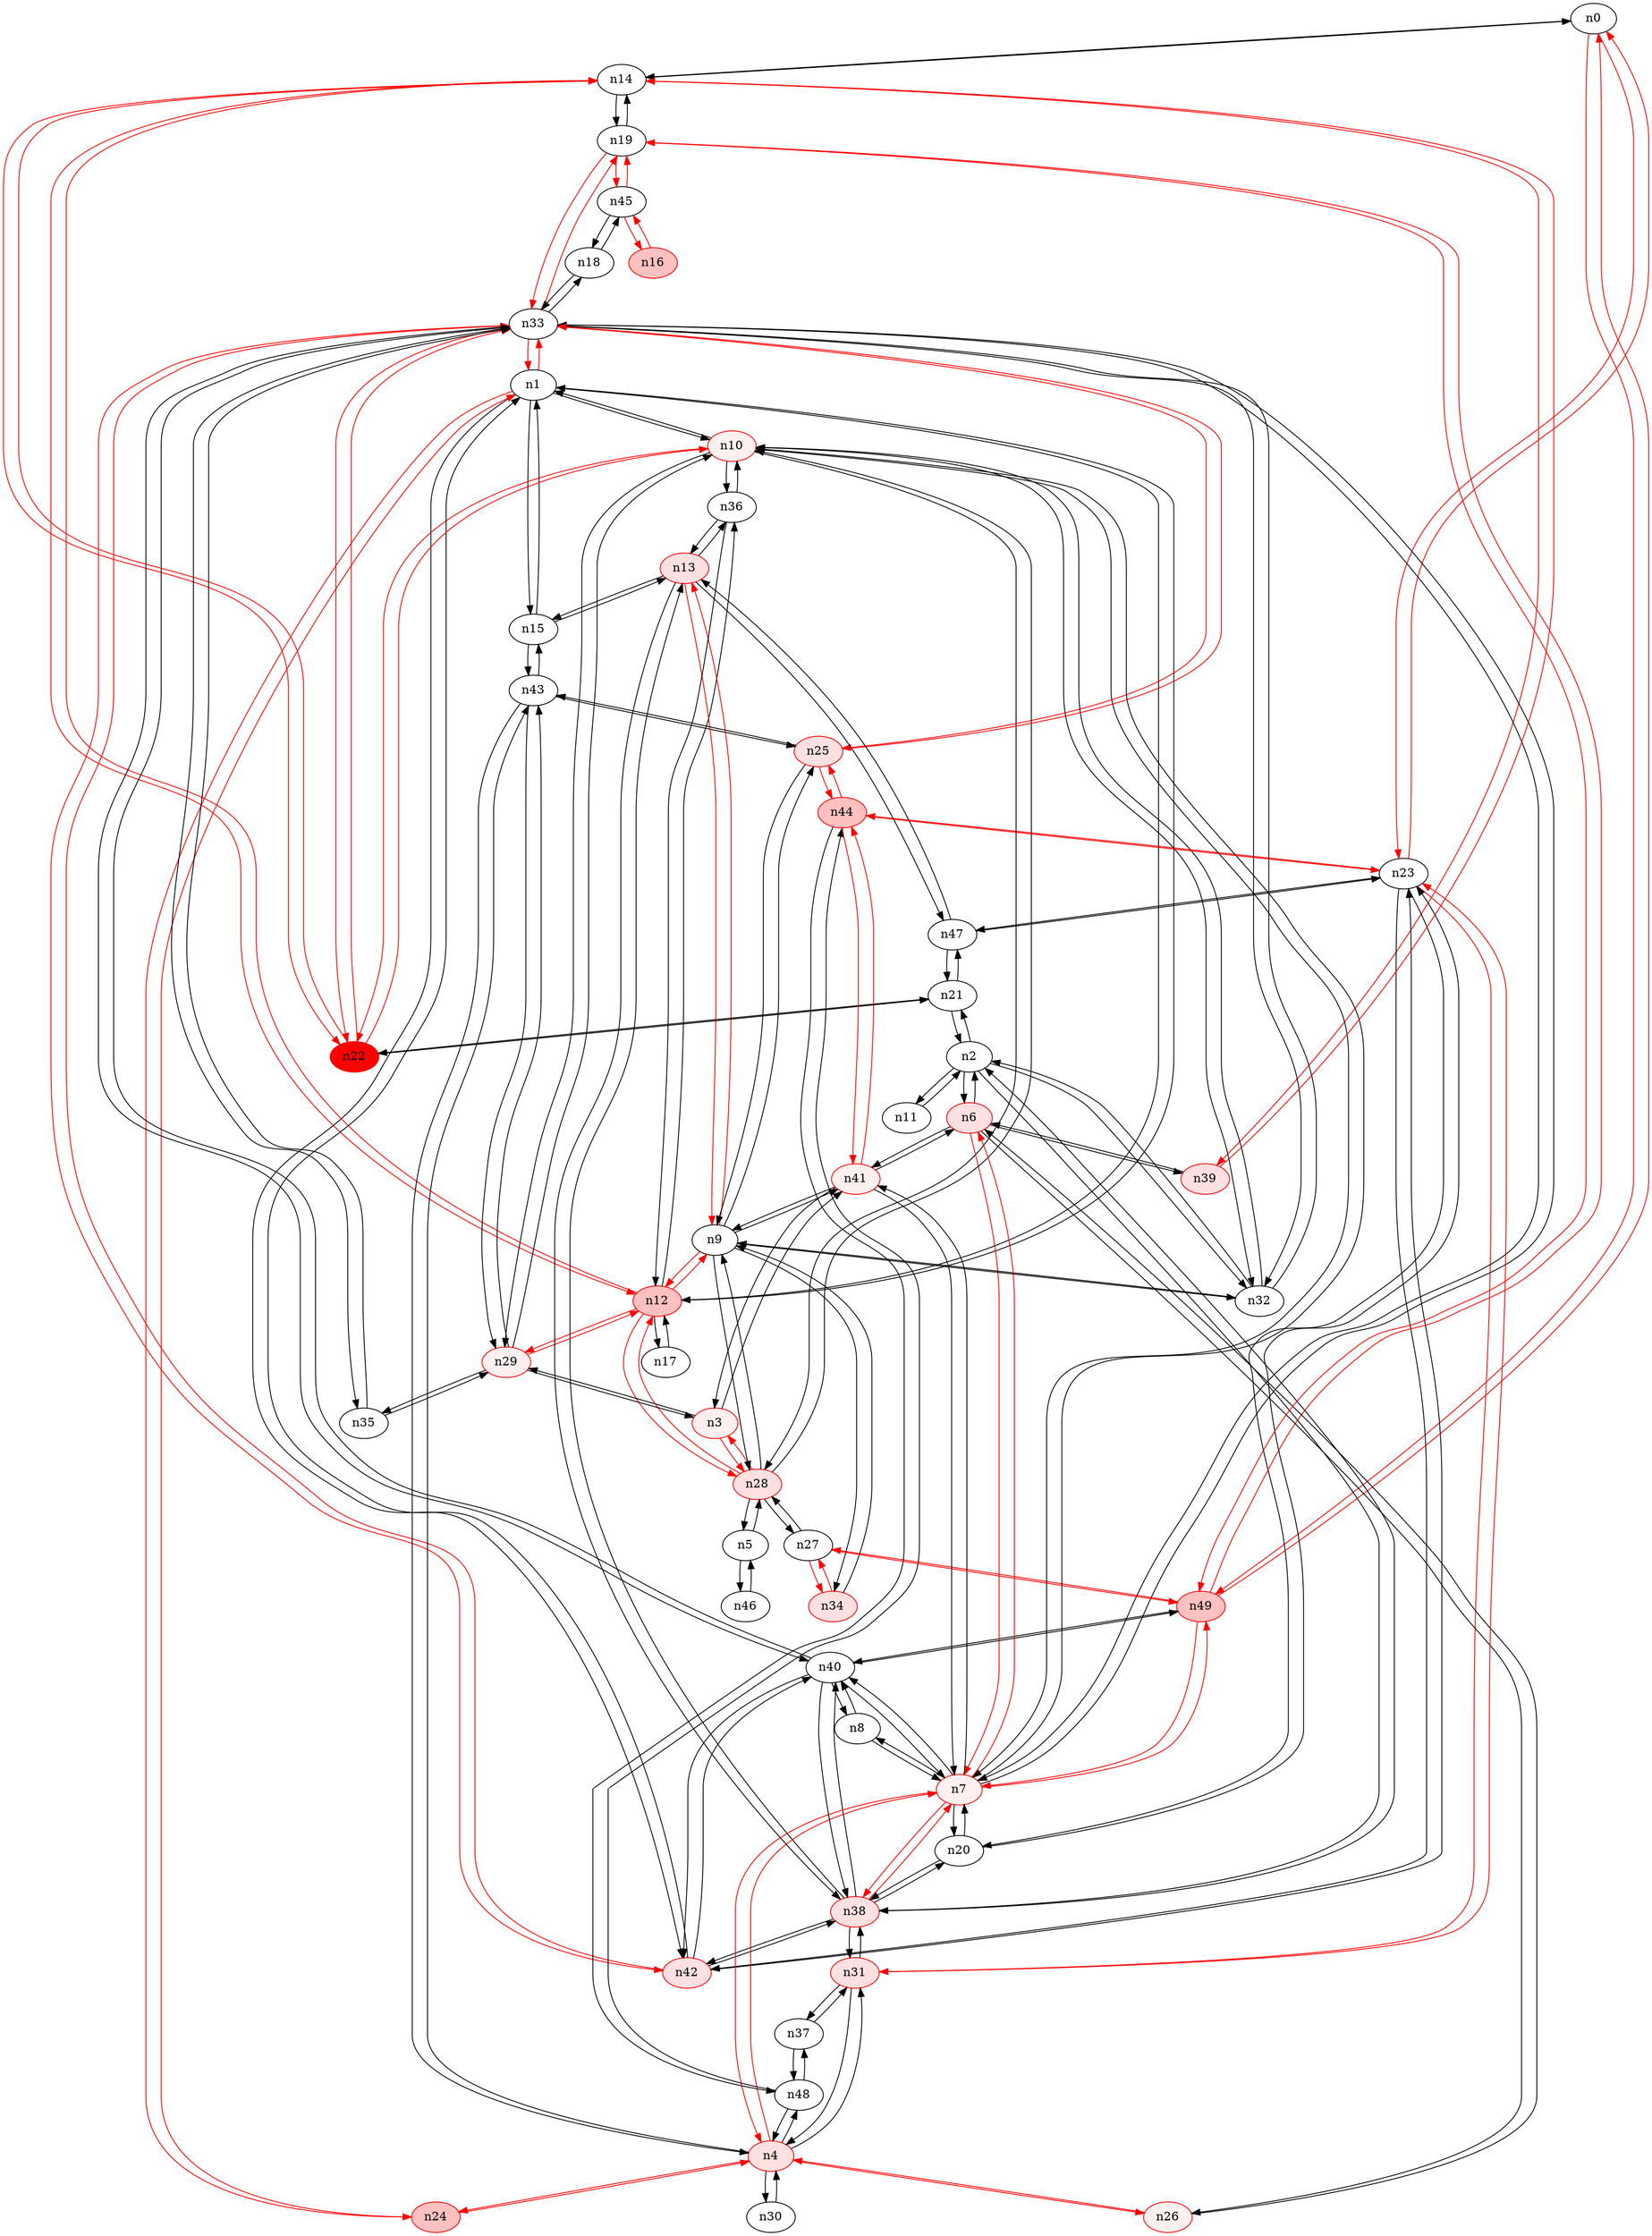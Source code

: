 strict digraph {
n0 [type=switch];
n14 [type=switch];
n23 [type=switch];
n49 [type=host, color="#FF0000", style=filled, fillcolor="#FFC0C0"];
n1 [type=switch];
n10 [type=host, color="#FF0000", style=filled, fillcolor="#FFF0F0"];
n12 [type=switch, color="#FF0000", style=filled, fillcolor="#FFC0C0"];
n15 [type=switch];
n24 [type=switch, color="#FF0000", style=filled, fillcolor="#FFC0C0"];
n33 [type=switch];
n42 [type=host, color="#FF0000", style=filled, fillcolor="#FFE0E0"];
n2 [type=switch];
n6 [type=host, color="#FF0000", style=filled, fillcolor="#FFE0E0"];
n11 [type=switch];
n21 [type=switch];
n32 [type=switch];
n38 [type=host, color="#FF0000", style=filled, fillcolor="#FFE0E0"];
n3 [type=host, color="#FF0000", style=filled, fillcolor="#FFF0F0"];
n28 [type=host, color="#FF0000", style=filled, fillcolor="#FFE0E0"];
n29 [type=host, color="#FF0000", style=filled, fillcolor="#FFF0F0"];
n41 [type=host, color="#FF0000", style=filled, fillcolor="#FFF0F0"];
n4 [type=host, color="#FF0000", style=filled, fillcolor="#FFE0E0"];
n7 [type=host, color="#FF0000", style=filled, fillcolor="#FFF0F0"];
n26 [type=host, color="#FF0000", style=filled, fillcolor="#FFF0F0"];
n30 [type=switch];
n31 [type=host, color="#FF0000", style=filled, fillcolor="#FFE0E0"];
n43 [type=switch];
n48 [type=switch];
n5 [type=switch];
n46 [type=switch];
n39 [type=host, color="#FF0000", style=filled, fillcolor="#FFE0E0"];
n8 [type=switch];
n20 [type=switch];
n40 [type=switch];
n9 [type=switch];
n13 [type=host, color="#FF0000", style=filled, fillcolor="#FFE0E0"];
n25 [type=host, color="#FF0000", style=filled, fillcolor="#FFE0E0"];
n34 [type=host, color="#FF0000", style=filled, fillcolor="#FFE0E0"];
n22 [type=host, color="#FF0000", style=filled, fillcolor="#FF0000"];
n36 [type=switch];
n17 [type=switch];
n47 [type=switch];
n19 [type=switch];
n16 [type=host, color="#FF0000", style=filled, fillcolor="#FFC0C0"];
n45 [type=switch];
n18 [type=switch];
n44 [type=host, color="#FF0000", style=filled, fillcolor="#FFC0C0"];
n27 [type=switch];
n35 [type=switch];
n37 [type=switch];
n0 -> n14 [src_port=0, dst_port=0];
n0 -> n23 [src_port=0, dst_port=0, color="#FF0000"];
n0 -> n49 [src_port=0, dst_port=0, color="#FF0000"];
n14 -> n0 [src_port=0, dst_port=0];
n14 -> n12 [src_port=0, dst_port=0, color="#FF0000"];
n14 -> n39 [src_port=0, dst_port=0, color="#FF0000"];
n14 -> n22 [src_port=0, dst_port=0, color="#FF0000"];
n14 -> n19 [src_port=0, dst_port=0];
n23 -> n0 [src_port=0, dst_port=0, color="#FF0000"];
n23 -> n42 [src_port=0, dst_port=0];
n23 -> n31 [src_port=0, dst_port=0, color="#FF0000"];
n23 -> n20 [src_port=0, dst_port=0];
n23 -> n47 [src_port=0, dst_port=0];
n23 -> n44 [src_port=0, dst_port=0, color="#FF0000"];
n49 -> n0 [src_port=0, dst_port=0, color="#FF0000"];
n49 -> n7 [src_port=0, dst_port=0, color="#FF0000"];
n49 -> n40 [src_port=0, dst_port=0];
n49 -> n19 [src_port=0, dst_port=0, color="#FF0000"];
n49 -> n27 [src_port=0, dst_port=0, color="#FF0000"];
n1 -> n10 [src_port=0, dst_port=0];
n1 -> n12 [src_port=0, dst_port=0];
n1 -> n15 [src_port=0, dst_port=0];
n1 -> n24 [src_port=0, dst_port=0, color="#FF0000"];
n1 -> n33 [src_port=0, dst_port=0, color="#FF0000"];
n1 -> n42 [src_port=0, dst_port=0];
n10 -> n1 [src_port=0, dst_port=0];
n10 -> n32 [src_port=0, dst_port=0];
n10 -> n28 [src_port=0, dst_port=0];
n10 -> n29 [src_port=0, dst_port=0];
n10 -> n7 [src_port=0, dst_port=0];
n10 -> n22 [src_port=0, dst_port=0, color="#FF0000"];
n10 -> n36 [src_port=0, dst_port=0];
n12 -> n14 [src_port=0, dst_port=0, color="#FF0000"];
n12 -> n1 [src_port=0, dst_port=0];
n12 -> n28 [src_port=0, dst_port=0, color="#FF0000"];
n12 -> n29 [src_port=0, dst_port=0, color="#FF0000"];
n12 -> n9 [src_port=0, dst_port=0, color="#FF0000"];
n12 -> n36 [src_port=0, dst_port=0];
n12 -> n17 [src_port=0, dst_port=0];
n15 -> n1 [src_port=0, dst_port=0];
n15 -> n43 [src_port=0, dst_port=0];
n15 -> n13 [src_port=0, dst_port=0];
n24 -> n1 [src_port=0, dst_port=0, color="#FF0000"];
n24 -> n4 [src_port=0, dst_port=0, color="#FF0000"];
n33 -> n1 [src_port=0, dst_port=0, color="#FF0000"];
n33 -> n42 [src_port=0, dst_port=0, color="#FF0000"];
n33 -> n32 [src_port=0, dst_port=0];
n33 -> n7 [src_port=0, dst_port=0];
n33 -> n40 [src_port=0, dst_port=0];
n33 -> n25 [src_port=0, dst_port=0, color="#FF0000"];
n33 -> n22 [src_port=0, dst_port=0, color="#FF0000"];
n33 -> n19 [src_port=0, dst_port=0, color="#FF0000"];
n33 -> n18 [src_port=0, dst_port=0];
n33 -> n35 [src_port=0, dst_port=0];
n42 -> n23 [src_port=0, dst_port=0];
n42 -> n1 [src_port=0, dst_port=0];
n42 -> n33 [src_port=0, dst_port=0, color="#FF0000"];
n42 -> n38 [src_port=0, dst_port=0];
n42 -> n40 [src_port=0, dst_port=0];
n2 -> n6 [src_port=0, dst_port=0];
n2 -> n11 [src_port=0, dst_port=0];
n2 -> n21 [src_port=0, dst_port=0];
n2 -> n32 [src_port=0, dst_port=0];
n2 -> n38 [src_port=0, dst_port=0];
n6 -> n2 [src_port=0, dst_port=0];
n6 -> n41 [src_port=0, dst_port=0];
n6 -> n7 [src_port=0, dst_port=0, color="#FF0000"];
n6 -> n26 [src_port=0, dst_port=0];
n6 -> n39 [src_port=0, dst_port=0];
n11 -> n2 [src_port=0, dst_port=0];
n21 -> n2 [src_port=0, dst_port=0];
n21 -> n22 [src_port=0, dst_port=0];
n21 -> n47 [src_port=0, dst_port=0];
n32 -> n10 [src_port=0, dst_port=0];
n32 -> n33 [src_port=0, dst_port=0];
n32 -> n2 [src_port=0, dst_port=0];
n32 -> n9 [src_port=0, dst_port=0];
n38 -> n42 [src_port=0, dst_port=0];
n38 -> n2 [src_port=0, dst_port=0];
n38 -> n7 [src_port=0, dst_port=0, color="#FF0000"];
n38 -> n31 [src_port=0, dst_port=0];
n38 -> n20 [src_port=0, dst_port=0];
n38 -> n40 [src_port=0, dst_port=0];
n38 -> n13 [src_port=0, dst_port=0];
n3 -> n28 [src_port=0, dst_port=0, color="#FF0000"];
n3 -> n29 [src_port=0, dst_port=0];
n3 -> n41 [src_port=0, dst_port=0];
n28 -> n10 [src_port=0, dst_port=0];
n28 -> n12 [src_port=0, dst_port=0, color="#FF0000"];
n28 -> n3 [src_port=0, dst_port=0, color="#FF0000"];
n28 -> n5 [src_port=0, dst_port=0];
n28 -> n9 [src_port=0, dst_port=0];
n28 -> n27 [src_port=0, dst_port=0];
n29 -> n10 [src_port=0, dst_port=0];
n29 -> n12 [src_port=0, dst_port=0, color="#FF0000"];
n29 -> n3 [src_port=0, dst_port=0];
n29 -> n43 [src_port=0, dst_port=0];
n29 -> n35 [src_port=0, dst_port=0];
n41 -> n6 [src_port=0, dst_port=0];
n41 -> n3 [src_port=0, dst_port=0];
n41 -> n7 [src_port=0, dst_port=0];
n41 -> n9 [src_port=0, dst_port=0];
n41 -> n44 [src_port=0, dst_port=0, color="#FF0000"];
n4 -> n24 [src_port=0, dst_port=0, color="#FF0000"];
n4 -> n7 [src_port=0, dst_port=0, color="#FF0000"];
n4 -> n26 [src_port=0, dst_port=0, color="#FF0000"];
n4 -> n30 [src_port=0, dst_port=0];
n4 -> n31 [src_port=0, dst_port=0];
n4 -> n43 [src_port=0, dst_port=0];
n4 -> n48 [src_port=0, dst_port=0];
n7 -> n49 [src_port=0, dst_port=0, color="#FF0000"];
n7 -> n10 [src_port=0, dst_port=0];
n7 -> n33 [src_port=0, dst_port=0];
n7 -> n6 [src_port=0, dst_port=0, color="#FF0000"];
n7 -> n38 [src_port=0, dst_port=0, color="#FF0000"];
n7 -> n41 [src_port=0, dst_port=0];
n7 -> n4 [src_port=0, dst_port=0, color="#FF0000"];
n7 -> n8 [src_port=0, dst_port=0];
n7 -> n20 [src_port=0, dst_port=0];
n7 -> n40 [src_port=0, dst_port=0];
n26 -> n6 [src_port=0, dst_port=0];
n26 -> n4 [src_port=0, dst_port=0, color="#FF0000"];
n30 -> n4 [src_port=0, dst_port=0];
n31 -> n23 [src_port=0, dst_port=0, color="#FF0000"];
n31 -> n38 [src_port=0, dst_port=0];
n31 -> n4 [src_port=0, dst_port=0];
n31 -> n37 [src_port=0, dst_port=0];
n43 -> n15 [src_port=0, dst_port=0];
n43 -> n29 [src_port=0, dst_port=0];
n43 -> n4 [src_port=0, dst_port=0];
n43 -> n25 [src_port=0, dst_port=0];
n48 -> n4 [src_port=0, dst_port=0];
n48 -> n44 [src_port=0, dst_port=0];
n48 -> n37 [src_port=0, dst_port=0];
n5 -> n28 [src_port=0, dst_port=0];
n5 -> n46 [src_port=0, dst_port=0];
n46 -> n5 [src_port=0, dst_port=0];
n39 -> n14 [src_port=0, dst_port=0, color="#FF0000"];
n39 -> n6 [src_port=0, dst_port=0];
n8 -> n7 [src_port=0, dst_port=0];
n8 -> n40 [src_port=0, dst_port=0];
n20 -> n23 [src_port=0, dst_port=0];
n20 -> n38 [src_port=0, dst_port=0];
n20 -> n7 [src_port=0, dst_port=0];
n40 -> n49 [src_port=0, dst_port=0];
n40 -> n33 [src_port=0, dst_port=0];
n40 -> n42 [src_port=0, dst_port=0];
n40 -> n38 [src_port=0, dst_port=0];
n40 -> n7 [src_port=0, dst_port=0];
n40 -> n8 [src_port=0, dst_port=0];
n9 -> n12 [src_port=0, dst_port=0, color="#FF0000"];
n9 -> n32 [src_port=0, dst_port=0];
n9 -> n28 [src_port=0, dst_port=0];
n9 -> n41 [src_port=0, dst_port=0];
n9 -> n13 [src_port=0, dst_port=0, color="#FF0000"];
n9 -> n25 [src_port=0, dst_port=0];
n9 -> n34 [src_port=0, dst_port=0];
n13 -> n15 [src_port=0, dst_port=0];
n13 -> n38 [src_port=0, dst_port=0];
n13 -> n9 [src_port=0, dst_port=0, color="#FF0000"];
n13 -> n36 [src_port=0, dst_port=0];
n13 -> n47 [src_port=0, dst_port=0];
n25 -> n33 [src_port=0, dst_port=0, color="#FF0000"];
n25 -> n43 [src_port=0, dst_port=0];
n25 -> n9 [src_port=0, dst_port=0];
n25 -> n44 [src_port=0, dst_port=0, color="#FF0000"];
n34 -> n9 [src_port=0, dst_port=0];
n34 -> n27 [src_port=0, dst_port=0, color="#FF0000"];
n22 -> n14 [src_port=0, dst_port=0, color="#FF0000"];
n22 -> n10 [src_port=0, dst_port=0, color="#FF0000"];
n22 -> n33 [src_port=0, dst_port=0, color="#FF0000"];
n22 -> n21 [src_port=0, dst_port=0];
n36 -> n10 [src_port=0, dst_port=0];
n36 -> n12 [src_port=0, dst_port=0];
n36 -> n13 [src_port=0, dst_port=0];
n17 -> n12 [src_port=0, dst_port=0];
n47 -> n23 [src_port=0, dst_port=0];
n47 -> n21 [src_port=0, dst_port=0];
n47 -> n13 [src_port=0, dst_port=0];
n19 -> n14 [src_port=0, dst_port=0];
n19 -> n49 [src_port=0, dst_port=0, color="#FF0000"];
n19 -> n33 [src_port=0, dst_port=0, color="#FF0000"];
n19 -> n45 [src_port=0, dst_port=0, color="#FF0000"];
n16 -> n45 [src_port=0, dst_port=0, color="#FF0000"];
n45 -> n19 [src_port=0, dst_port=0, color="#FF0000"];
n45 -> n16 [src_port=0, dst_port=0, color="#FF0000"];
n45 -> n18 [src_port=0, dst_port=0];
n18 -> n33 [src_port=0, dst_port=0];
n18 -> n45 [src_port=0, dst_port=0];
n44 -> n23 [src_port=0, dst_port=0, color="#FF0000"];
n44 -> n41 [src_port=0, dst_port=0, color="#FF0000"];
n44 -> n48 [src_port=0, dst_port=0];
n44 -> n25 [src_port=0, dst_port=0, color="#FF0000"];
n27 -> n49 [src_port=0, dst_port=0, color="#FF0000"];
n27 -> n28 [src_port=0, dst_port=0];
n27 -> n34 [src_port=0, dst_port=0, color="#FF0000"];
n35 -> n33 [src_port=0, dst_port=0];
n35 -> n29 [src_port=0, dst_port=0];
n37 -> n31 [src_port=0, dst_port=0];
n37 -> n48 [src_port=0, dst_port=0];
}
